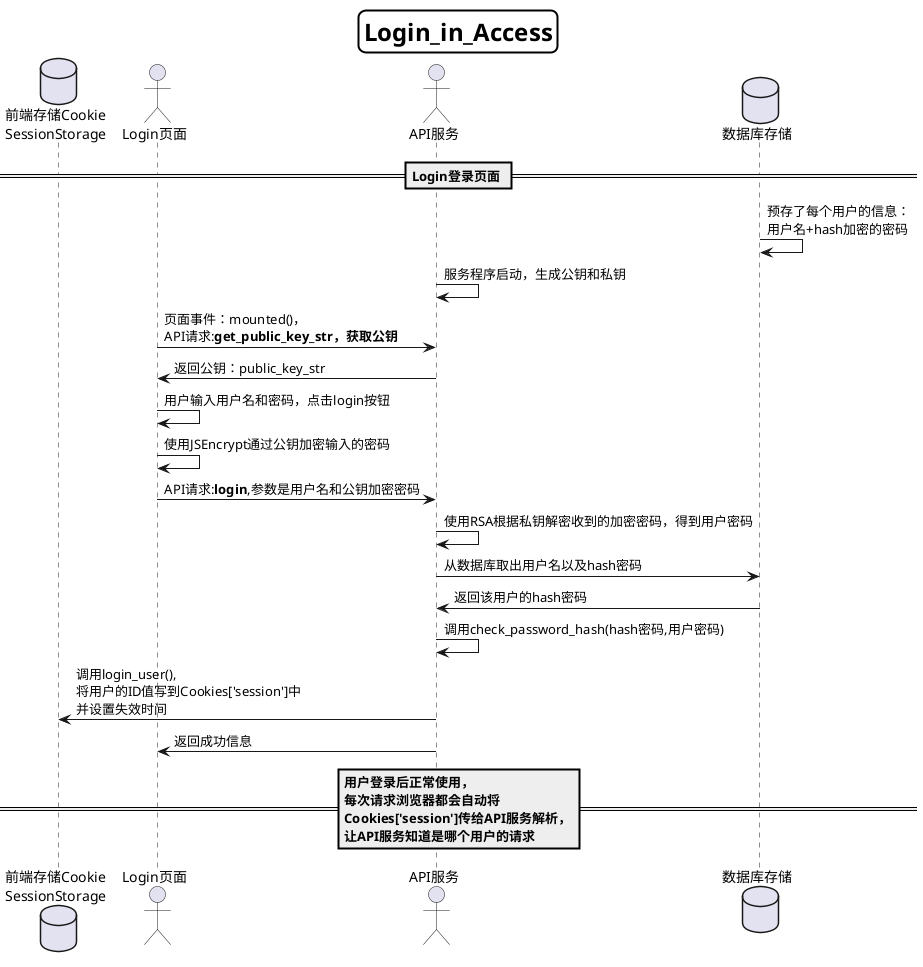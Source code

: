 @startuml
skinparam titleBorderRoundCorner 15
skinparam titleBorderThickness 2
skinparam titleBorderColor #Black
skinparam titleFontSize 24
Title Login_in_Access

database "前端存储Cookie\nSessionStorage" as 前端存储
actor Login页面
actor API服务
database 数据库存储

== Login登录页面 ==
数据库存储->数据库存储:预存了每个用户的信息：\n用户名+hash加密的密码
API服务->API服务:服务程序启动，生成公钥和私钥
Login页面->API服务:页面事件：mounted()，\nAPI请求:<b>get_public_key_str<b>，获取公钥
API服务->Login页面:返回公钥：public_key_str
Login页面->Login页面:用户输入用户名和密码，点击login按钮
Login页面->Login页面:使用JSEncrypt通过公钥加密输入的密码
Login页面->API服务:API请求:<b>login</b>,参数是用户名和公钥加密密码
API服务->API服务:使用RSA根据私钥解密收到的加密密码，得到用户密码
API服务->数据库存储:从数据库取出用户名以及hash密码
数据库存储->API服务:返回该用户的hash密码
API服务->API服务:调用check_password_hash(hash密码,用户密码)
API服务->前端存储:调用login_user(),\n将用户的ID值写到Cookies['session']中\n并设置失效时间
API服务->Login页面:返回成功信息
== 用户登录后正常使用，\n每次请求浏览器都会自动将\nCookies['session']传给API服务解析，\n让API服务知道是哪个用户的请求==

@enduml